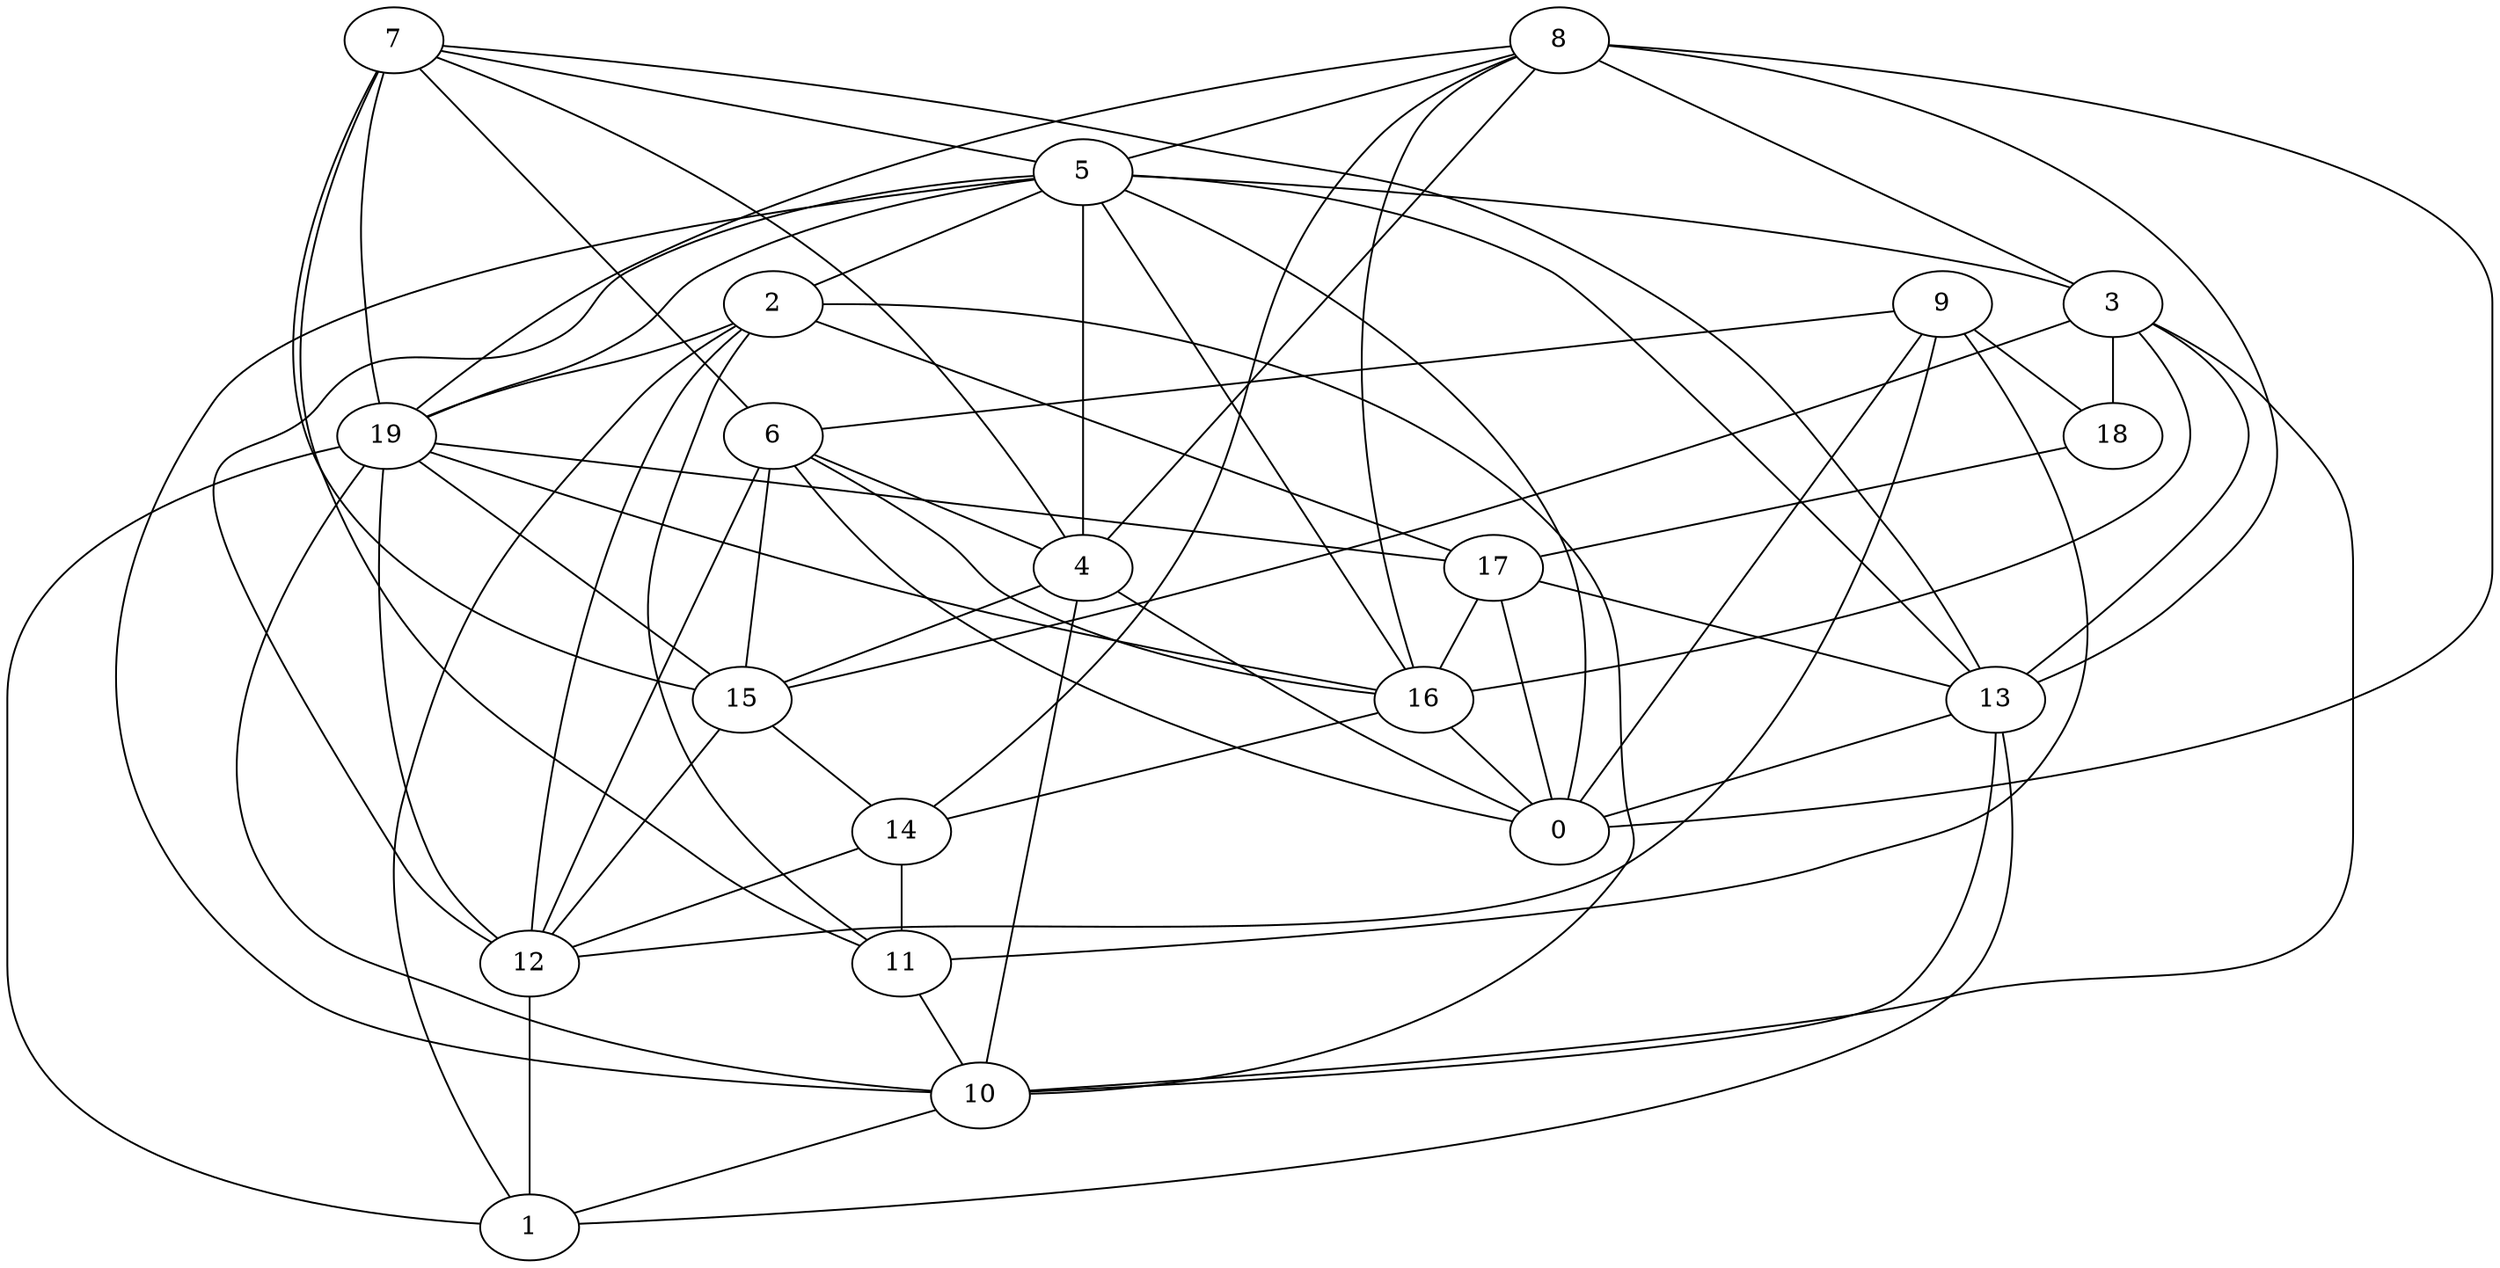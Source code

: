 digraph GG_graph {

subgraph G_graph {
edge [color = black]
"2" -> "10" [dir = none]
"2" -> "11" [dir = none]
"2" -> "12" [dir = none]
"2" -> "1" [dir = none]
"2" -> "17" [dir = none]
"5" -> "0" [dir = none]
"5" -> "4" [dir = none]
"5" -> "16" [dir = none]
"5" -> "13" [dir = none]
"5" -> "12" [dir = none]
"5" -> "3" [dir = none]
"5" -> "2" [dir = none]
"5" -> "19" [dir = none]
"12" -> "1" [dir = none]
"4" -> "15" [dir = none]
"18" -> "17" [dir = none]
"11" -> "10" [dir = none]
"10" -> "1" [dir = none]
"9" -> "6" [dir = none]
"9" -> "11" [dir = none]
"9" -> "18" [dir = none]
"9" -> "12" [dir = none]
"9" -> "0" [dir = none]
"17" -> "16" [dir = none]
"17" -> "0" [dir = none]
"7" -> "15" [dir = none]
"7" -> "19" [dir = none]
"7" -> "13" [dir = none]
"7" -> "11" [dir = none]
"7" -> "5" [dir = none]
"7" -> "6" [dir = none]
"15" -> "14" [dir = none]
"15" -> "12" [dir = none]
"13" -> "1" [dir = none]
"13" -> "0" [dir = none]
"13" -> "10" [dir = none]
"8" -> "3" [dir = none]
"8" -> "5" [dir = none]
"8" -> "0" [dir = none]
"8" -> "19" [dir = none]
"8" -> "13" [dir = none]
"8" -> "14" [dir = none]
"8" -> "16" [dir = none]
"3" -> "13" [dir = none]
"3" -> "10" [dir = none]
"3" -> "15" [dir = none]
"3" -> "18" [dir = none]
"16" -> "14" [dir = none]
"14" -> "12" [dir = none]
"14" -> "11" [dir = none]
"6" -> "16" [dir = none]
"6" -> "0" [dir = none]
"6" -> "12" [dir = none]
"6" -> "4" [dir = none]
"19" -> "10" [dir = none]
"19" -> "15" [dir = none]
"19" -> "1" [dir = none]
"4" -> "10" [dir = none]
"6" -> "15" [dir = none]
"2" -> "19" [dir = none]
"5" -> "10" [dir = none]
"7" -> "4" [dir = none]
"19" -> "17" [dir = none]
"19" -> "12" [dir = none]
"4" -> "0" [dir = none]
"3" -> "16" [dir = none]
"19" -> "16" [dir = none]
"16" -> "0" [dir = none]
"17" -> "13" [dir = none]
"8" -> "4" [dir = none]
}

}
